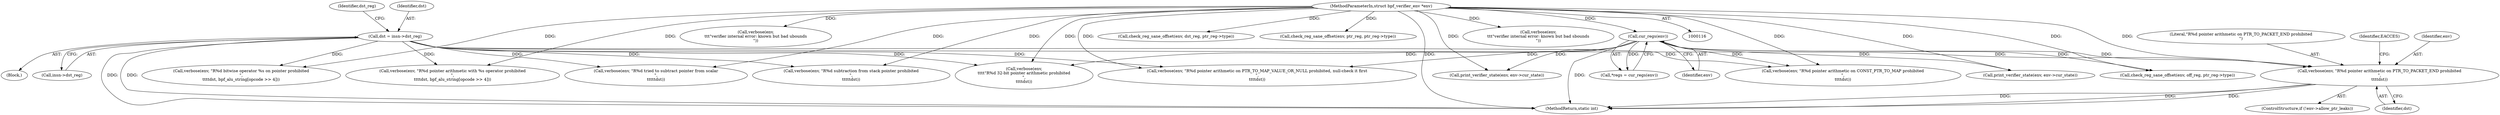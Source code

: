 digraph "0_linux_bb7f0f989ca7de1153bd128a40a71709e339fa03@pointer" {
"1000310" [label="(Call,verbose(env, \"R%d pointer arithmetic on PTR_TO_PACKET_END prohibited\n\",\n\t\t\t\tdst))"];
"1000125" [label="(Call,cur_regs(env))"];
"1000117" [label="(MethodParameterIn,struct bpf_verifier_env *env)"];
"1000191" [label="(Call,dst = insn->dst_reg)"];
"1000312" [label="(Literal,\"R%d pointer arithmetic on PTR_TO_PACKET_END prohibited\n\")"];
"1000234" [label="(Call,verbose(env,\n\t\t\t\"verifier internal error: known but bad ubounds\n\"))"];
"1000316" [label="(Identifier,EACCES)"];
"1000305" [label="(ControlStructure,if (!env->allow_ptr_leaks))"];
"1000121" [label="(Block,)"];
"1000126" [label="(Identifier,env)"];
"1000253" [label="(Call,verbose(env,\n\t\t\t\t\"R%d 32-bit pointer arithmetic prohibited\n\",\n\t\t\t\tdst))"];
"1000193" [label="(Call,insn->dst_reg)"];
"1000291" [label="(Call,verbose(env, \"R%d pointer arithmetic on CONST_PTR_TO_MAP prohibited\n\",\n\t\t\t\tdst))"];
"1000197" [label="(Identifier,dst_reg)"];
"1000229" [label="(Call,print_verifier_state(env, env->cur_state))"];
"1000766" [label="(Call,verbose(env, \"R%d pointer arithmetic with %s operator prohibited\n\",\n\t\t\t\tdst, bpf_alu_string[opcode >> 4]))"];
"1000192" [label="(Identifier,dst)"];
"1000780" [label="(Call,check_reg_sane_offset(env, dst_reg, ptr_reg->type))"];
"1000311" [label="(Identifier,env)"];
"1000210" [label="(Call,print_verifier_state(env, env->cur_state))"];
"1000125" [label="(Call,cur_regs(env))"];
"1000272" [label="(Call,verbose(env, \"R%d pointer arithmetic on PTR_TO_MAP_VALUE_OR_NULL prohibited, null-check it first\n\",\n\t\t\t\tdst))"];
"1000557" [label="(Call,verbose(env, \"R%d subtraction from stack pointer prohibited\n\",\n\t\t\t\t\tdst))"];
"1000313" [label="(Identifier,dst)"];
"1000310" [label="(Call,verbose(env, \"R%d pointer arithmetic on PTR_TO_PACKET_END prohibited\n\",\n\t\t\t\tdst))"];
"1000797" [label="(MethodReturn,static int)"];
"1000191" [label="(Call,dst = insn->dst_reg)"];
"1000341" [label="(Call,check_reg_sane_offset(env, ptr_reg, ptr_reg->type))"];
"1000123" [label="(Call,*regs = cur_regs(env))"];
"1000748" [label="(Call,verbose(env, \"R%d bitwise operator %s on pointer prohibited\n\",\n\t\t\t\tdst, bpf_alu_string[opcode >> 4]))"];
"1000538" [label="(Call,verbose(env, \"R%d tried to subtract pointer from scalar\n\",\n\t\t\t\t\tdst))"];
"1000215" [label="(Call,verbose(env,\n\t\t\t\"verifier internal error: known but bad sbounds\n\"))"];
"1000117" [label="(MethodParameterIn,struct bpf_verifier_env *env)"];
"1000334" [label="(Call,check_reg_sane_offset(env, off_reg, ptr_reg->type))"];
"1000310" -> "1000305"  [label="AST: "];
"1000310" -> "1000313"  [label="CFG: "];
"1000311" -> "1000310"  [label="AST: "];
"1000312" -> "1000310"  [label="AST: "];
"1000313" -> "1000310"  [label="AST: "];
"1000316" -> "1000310"  [label="CFG: "];
"1000310" -> "1000797"  [label="DDG: "];
"1000310" -> "1000797"  [label="DDG: "];
"1000310" -> "1000797"  [label="DDG: "];
"1000125" -> "1000310"  [label="DDG: "];
"1000117" -> "1000310"  [label="DDG: "];
"1000191" -> "1000310"  [label="DDG: "];
"1000125" -> "1000123"  [label="AST: "];
"1000125" -> "1000126"  [label="CFG: "];
"1000126" -> "1000125"  [label="AST: "];
"1000123" -> "1000125"  [label="CFG: "];
"1000125" -> "1000797"  [label="DDG: "];
"1000125" -> "1000123"  [label="DDG: "];
"1000117" -> "1000125"  [label="DDG: "];
"1000125" -> "1000210"  [label="DDG: "];
"1000125" -> "1000229"  [label="DDG: "];
"1000125" -> "1000253"  [label="DDG: "];
"1000125" -> "1000272"  [label="DDG: "];
"1000125" -> "1000291"  [label="DDG: "];
"1000125" -> "1000334"  [label="DDG: "];
"1000117" -> "1000116"  [label="AST: "];
"1000117" -> "1000797"  [label="DDG: "];
"1000117" -> "1000210"  [label="DDG: "];
"1000117" -> "1000215"  [label="DDG: "];
"1000117" -> "1000229"  [label="DDG: "];
"1000117" -> "1000234"  [label="DDG: "];
"1000117" -> "1000253"  [label="DDG: "];
"1000117" -> "1000272"  [label="DDG: "];
"1000117" -> "1000291"  [label="DDG: "];
"1000117" -> "1000334"  [label="DDG: "];
"1000117" -> "1000341"  [label="DDG: "];
"1000117" -> "1000538"  [label="DDG: "];
"1000117" -> "1000557"  [label="DDG: "];
"1000117" -> "1000748"  [label="DDG: "];
"1000117" -> "1000766"  [label="DDG: "];
"1000117" -> "1000780"  [label="DDG: "];
"1000191" -> "1000121"  [label="AST: "];
"1000191" -> "1000193"  [label="CFG: "];
"1000192" -> "1000191"  [label="AST: "];
"1000193" -> "1000191"  [label="AST: "];
"1000197" -> "1000191"  [label="CFG: "];
"1000191" -> "1000797"  [label="DDG: "];
"1000191" -> "1000797"  [label="DDG: "];
"1000191" -> "1000253"  [label="DDG: "];
"1000191" -> "1000272"  [label="DDG: "];
"1000191" -> "1000291"  [label="DDG: "];
"1000191" -> "1000538"  [label="DDG: "];
"1000191" -> "1000557"  [label="DDG: "];
"1000191" -> "1000748"  [label="DDG: "];
"1000191" -> "1000766"  [label="DDG: "];
}

